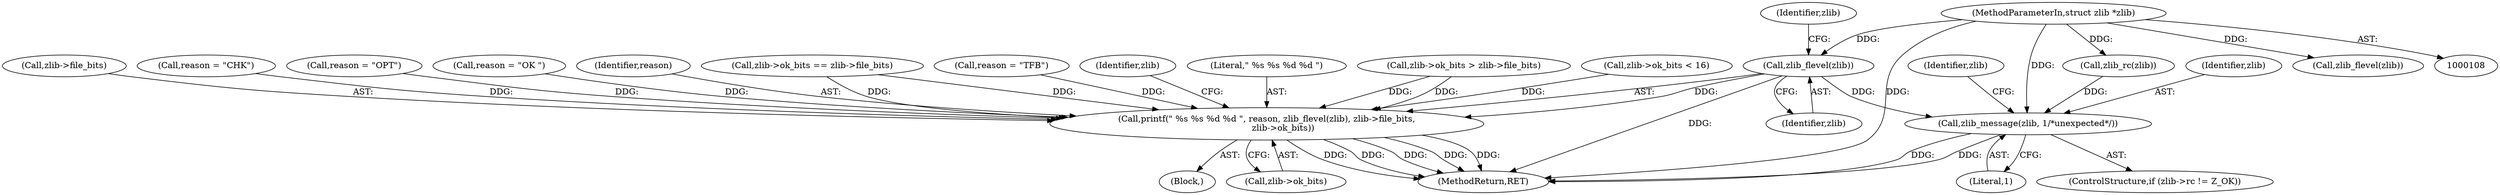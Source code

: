 digraph "0_Android_9d4853418ab2f754c2b63e091c29c5529b8b86ca_175@pointer" {
"1000172" [label="(Call,zlib_flevel(zlib))"];
"1000109" [label="(MethodParameterIn,struct zlib *zlib)"];
"1000169" [label="(Call,printf(\" %s %s %d %d \", reason, zlib_flevel(zlib), zlib->file_bits,\n            zlib->ok_bits))"];
"1000290" [label="(Call,zlib_message(zlib, 1/*unexpected*/))"];
"1000109" [label="(MethodParameterIn,struct zlib *zlib)"];
"1000125" [label="(Block,)"];
"1000182" [label="(Identifier,zlib)"];
"1000170" [label="(Literal,\" %s %s %d %d \")"];
"1000291" [label="(Identifier,zlib)"];
"1000223" [label="(Call,zlib_flevel(zlib))"];
"1000136" [label="(Call,zlib->ok_bits > zlib->file_bits)"];
"1000120" [label="(Call,zlib->ok_bits < 16)"];
"1000295" [label="(Identifier,zlib)"];
"1000174" [label="(Call,zlib->file_bits)"];
"1000284" [label="(ControlStructure,if (zlib->rc != Z_OK))"];
"1000173" [label="(Identifier,zlib)"];
"1000131" [label="(Call,reason = \"CHK\")"];
"1000159" [label="(Call,reason = \"OPT\")"];
"1000175" [label="(Identifier,zlib)"];
"1000172" [label="(Call,zlib_flevel(zlib))"];
"1000228" [label="(Call,zlib_rc(zlib))"];
"1000177" [label="(Call,zlib->ok_bits)"];
"1000296" [label="(MethodReturn,RET)"];
"1000155" [label="(Call,reason = \"OK \")"];
"1000171" [label="(Identifier,reason)"];
"1000169" [label="(Call,printf(\" %s %s %d %d \", reason, zlib_flevel(zlib), zlib->file_bits,\n            zlib->ok_bits))"];
"1000148" [label="(Call,zlib->ok_bits == zlib->file_bits)"];
"1000143" [label="(Call,reason = \"TFB\")"];
"1000292" [label="(Literal,1)"];
"1000290" [label="(Call,zlib_message(zlib, 1/*unexpected*/))"];
"1000172" -> "1000169"  [label="AST: "];
"1000172" -> "1000173"  [label="CFG: "];
"1000173" -> "1000172"  [label="AST: "];
"1000175" -> "1000172"  [label="CFG: "];
"1000172" -> "1000296"  [label="DDG: "];
"1000172" -> "1000169"  [label="DDG: "];
"1000109" -> "1000172"  [label="DDG: "];
"1000172" -> "1000290"  [label="DDG: "];
"1000109" -> "1000108"  [label="AST: "];
"1000109" -> "1000296"  [label="DDG: "];
"1000109" -> "1000223"  [label="DDG: "];
"1000109" -> "1000228"  [label="DDG: "];
"1000109" -> "1000290"  [label="DDG: "];
"1000169" -> "1000125"  [label="AST: "];
"1000169" -> "1000177"  [label="CFG: "];
"1000170" -> "1000169"  [label="AST: "];
"1000171" -> "1000169"  [label="AST: "];
"1000174" -> "1000169"  [label="AST: "];
"1000177" -> "1000169"  [label="AST: "];
"1000182" -> "1000169"  [label="CFG: "];
"1000169" -> "1000296"  [label="DDG: "];
"1000169" -> "1000296"  [label="DDG: "];
"1000169" -> "1000296"  [label="DDG: "];
"1000169" -> "1000296"  [label="DDG: "];
"1000169" -> "1000296"  [label="DDG: "];
"1000159" -> "1000169"  [label="DDG: "];
"1000131" -> "1000169"  [label="DDG: "];
"1000143" -> "1000169"  [label="DDG: "];
"1000155" -> "1000169"  [label="DDG: "];
"1000136" -> "1000169"  [label="DDG: "];
"1000136" -> "1000169"  [label="DDG: "];
"1000148" -> "1000169"  [label="DDG: "];
"1000148" -> "1000169"  [label="DDG: "];
"1000120" -> "1000169"  [label="DDG: "];
"1000290" -> "1000284"  [label="AST: "];
"1000290" -> "1000292"  [label="CFG: "];
"1000291" -> "1000290"  [label="AST: "];
"1000292" -> "1000290"  [label="AST: "];
"1000295" -> "1000290"  [label="CFG: "];
"1000290" -> "1000296"  [label="DDG: "];
"1000290" -> "1000296"  [label="DDG: "];
"1000228" -> "1000290"  [label="DDG: "];
}
